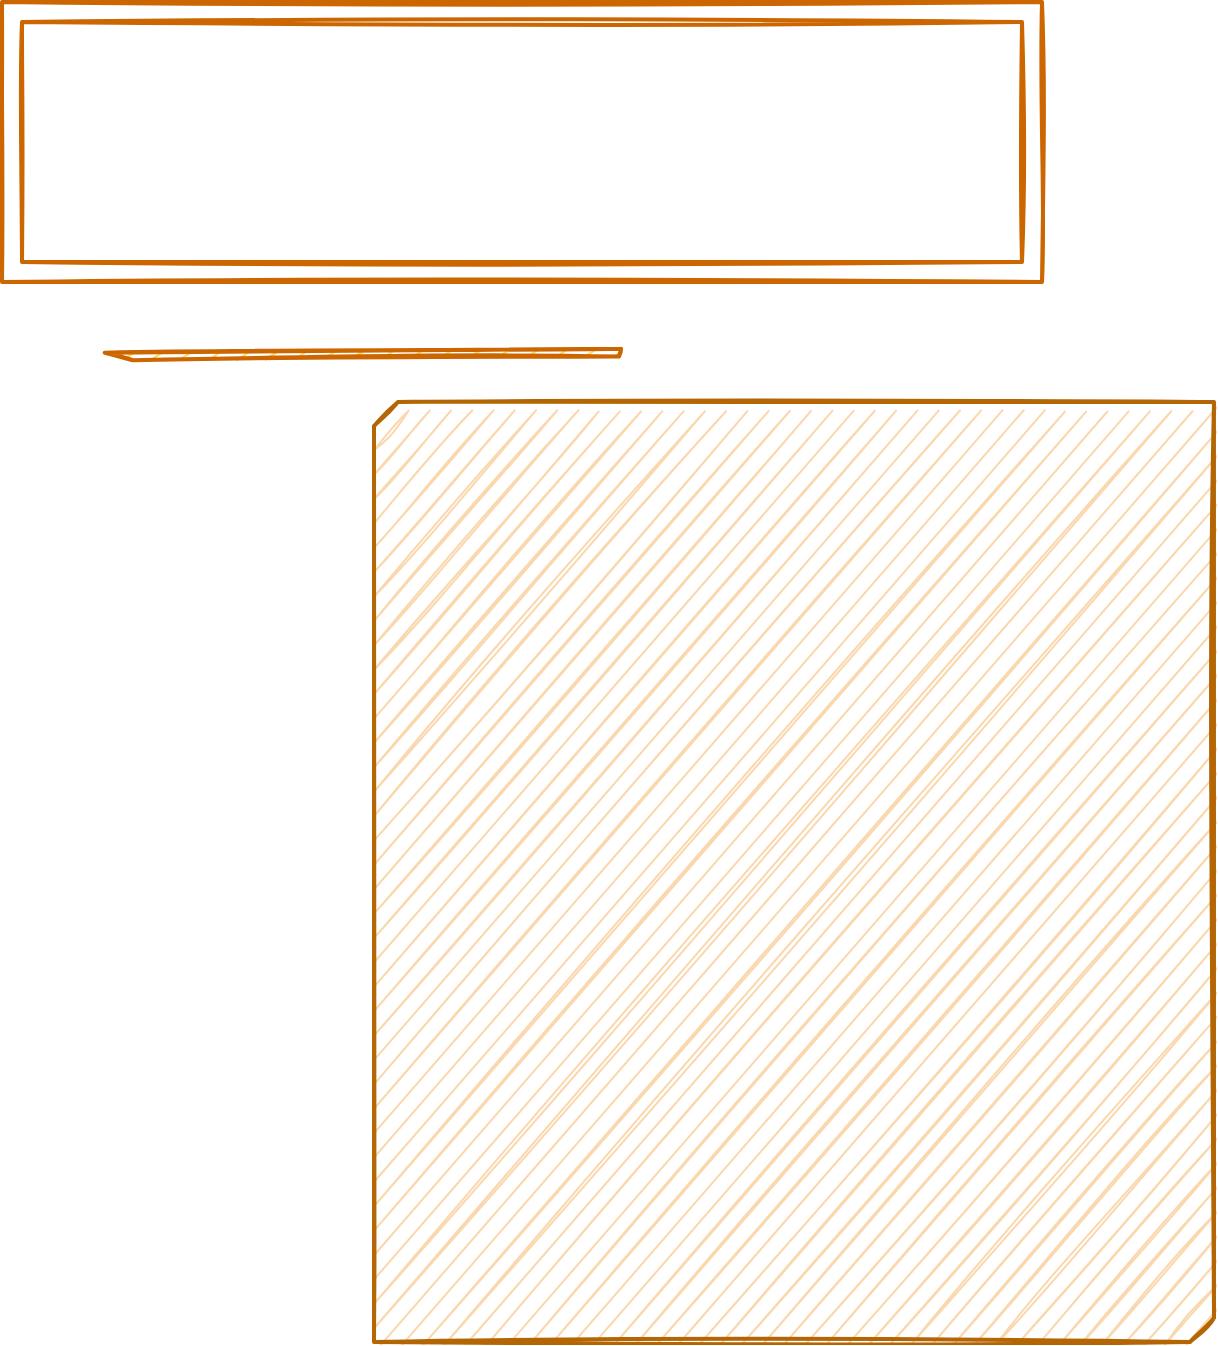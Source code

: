 <mxfile version="13.7.5" type="github">
  <diagram id="1DJoSMpmVe1PBzs5LV6L" name="Page-1">
    <mxGraphModel dx="1422" dy="763" grid="1" gridSize="10" guides="1" tooltips="1" connect="1" arrows="1" fold="1" page="1" pageScale="1" pageWidth="827" pageHeight="1169" math="0" shadow="0">
      <root>
        <mxCell id="0" />
        <mxCell id="1" parent="0" />
        <mxCell id="S-mG011iiMMuwMTmMiyn-3" value="" style="verticalLabelPosition=bottom;verticalAlign=top;html=1;shape=mxgraph.basic.diag_snip_rect;dx=6;sketch=1;fillColor=#fad7ac;strokeColor=#b46504;strokeWidth=2;" vertex="1" parent="1">
          <mxGeometry x="340" y="340" width="420" height="470" as="geometry" />
        </mxCell>
        <mxCell id="S-mG011iiMMuwMTmMiyn-5" value="" style="verticalLabelPosition=bottom;verticalAlign=top;html=1;shape=mxgraph.basic.diag_stripe;dx=10;sketch=1;strokeWidth=2;rotation=15;fillColor=#FFD966;strokeColor=#CC6600;" vertex="1" parent="1">
          <mxGeometry x="210" y="280" width="248.88" height="68.73" as="geometry" />
        </mxCell>
        <mxCell id="S-mG011iiMMuwMTmMiyn-6" value="" style="verticalLabelPosition=bottom;verticalAlign=top;html=1;shape=mxgraph.basic.frame;dx=10;sketch=1;strokeColor=#CC6600;strokeWidth=2;fillColor=none;" vertex="1" parent="1">
          <mxGeometry x="154" y="140" width="520" height="140" as="geometry" />
        </mxCell>
      </root>
    </mxGraphModel>
  </diagram>
</mxfile>
